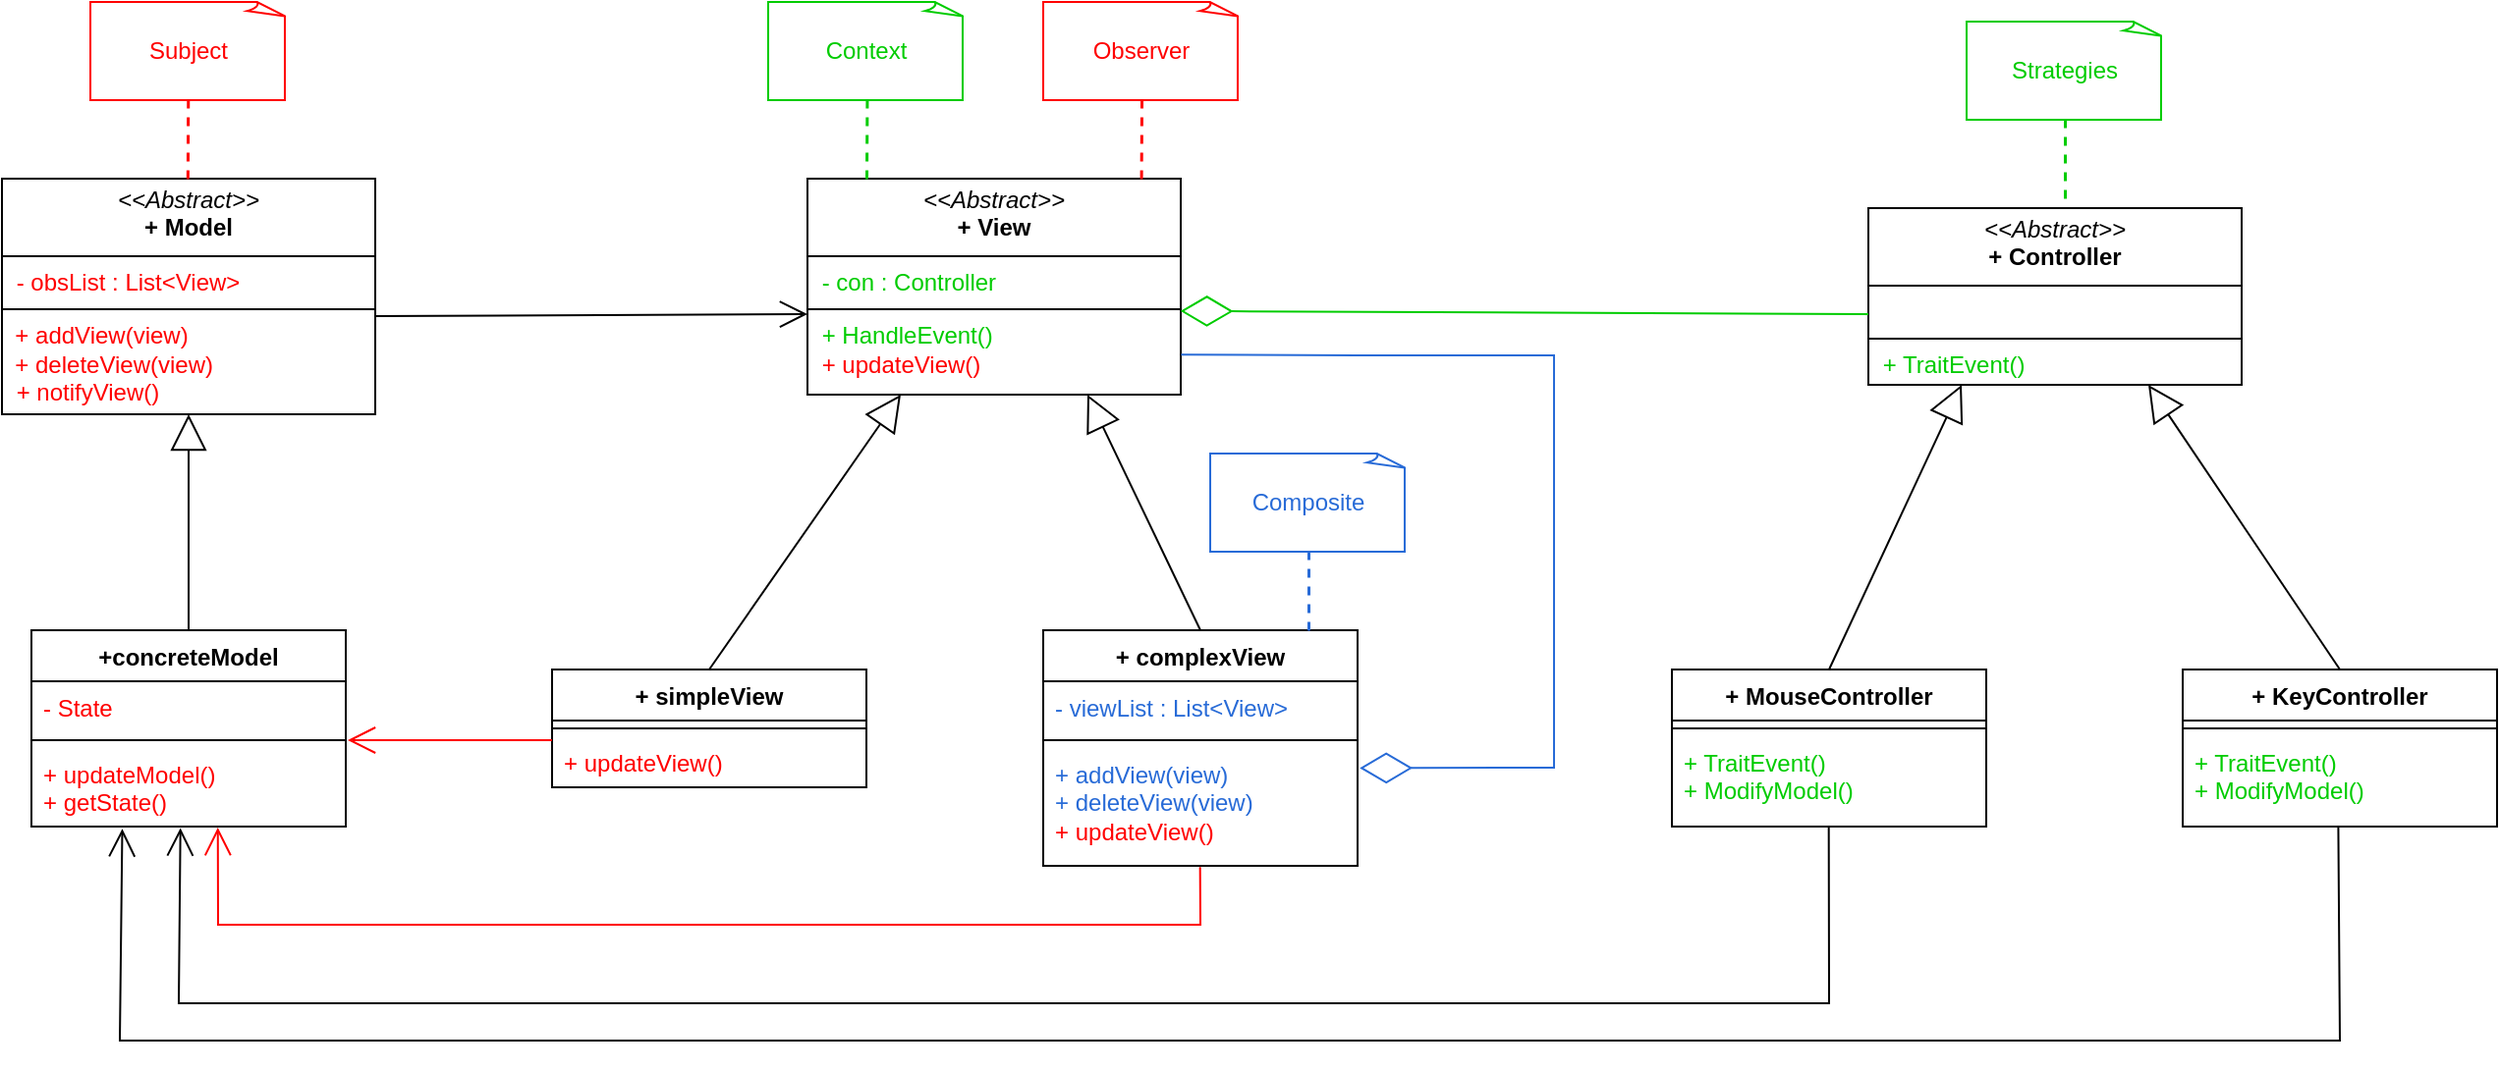 <mxfile version="26.1.1">
  <diagram name="Page-1" id="KmxJmsN7jJ88No9Szt2p">
    <mxGraphModel dx="1684" dy="720" grid="1" gridSize="10" guides="1" tooltips="1" connect="1" arrows="1" fold="1" page="1" pageScale="1" pageWidth="570" pageHeight="940" math="0" shadow="0">
      <root>
        <mxCell id="0" />
        <mxCell id="1" parent="0" />
        <mxCell id="NT1QNKUW_8lg6J9-NesQ-1" value="&lt;p style=&quot;margin:0px;margin-top:4px;text-align:center;&quot;&gt;&lt;i&gt;&amp;lt;&amp;lt;Abstract&amp;gt;&amp;gt;&lt;/i&gt;&lt;br&gt;&lt;b&gt;+ Controller&lt;/b&gt;&lt;/p&gt;&lt;hr size=&quot;1&quot; style=&quot;border-style:solid;&quot;&gt;&lt;p style=&quot;margin:0px;margin-left:4px;&quot;&gt;&lt;br&gt;&lt;/p&gt;&lt;hr size=&quot;1&quot; style=&quot;border-style:solid;&quot;&gt;&lt;p style=&quot;margin:0px;margin-left:4px;&quot;&gt;&lt;font style=&quot;color: rgb(0, 204, 0);&quot;&gt;&amp;nbsp;+ TraitEvent()&lt;/font&gt;&lt;/p&gt;" style="verticalAlign=top;align=left;overflow=fill;html=1;whiteSpace=wrap;fillColor=none;" vertex="1" parent="1">
          <mxGeometry x="520" y="115" width="190" height="90" as="geometry" />
        </mxCell>
        <mxCell id="NT1QNKUW_8lg6J9-NesQ-3" value="+ MouseController" style="swimlane;fontStyle=1;align=center;verticalAlign=top;childLayout=stackLayout;horizontal=1;startSize=26;horizontalStack=0;resizeParent=1;resizeParentMax=0;resizeLast=0;collapsible=1;marginBottom=0;whiteSpace=wrap;html=1;fillColor=none;" vertex="1" parent="1">
          <mxGeometry x="420" y="350" width="160" height="80" as="geometry" />
        </mxCell>
        <mxCell id="NT1QNKUW_8lg6J9-NesQ-5" value="" style="line;strokeWidth=1;fillColor=none;align=left;verticalAlign=middle;spacingTop=-1;spacingLeft=3;spacingRight=3;rotatable=0;labelPosition=right;points=[];portConstraint=eastwest;strokeColor=inherit;" vertex="1" parent="NT1QNKUW_8lg6J9-NesQ-3">
          <mxGeometry y="26" width="160" height="8" as="geometry" />
        </mxCell>
        <mxCell id="NT1QNKUW_8lg6J9-NesQ-6" value="&lt;font style=&quot;color: rgb(0, 204, 0);&quot;&gt;+ TraitEvent()&lt;/font&gt;&lt;div&gt;&lt;font style=&quot;color: rgb(0, 204, 0);&quot;&gt;+ ModifyModel()&lt;/font&gt;&lt;/div&gt;" style="text;strokeColor=none;fillColor=none;align=left;verticalAlign=top;spacingLeft=4;spacingRight=4;overflow=hidden;rotatable=0;points=[[0,0.5],[1,0.5]];portConstraint=eastwest;whiteSpace=wrap;html=1;" vertex="1" parent="NT1QNKUW_8lg6J9-NesQ-3">
          <mxGeometry y="34" width="160" height="46" as="geometry" />
        </mxCell>
        <mxCell id="NT1QNKUW_8lg6J9-NesQ-7" value="+ KeyController" style="swimlane;fontStyle=1;align=center;verticalAlign=top;childLayout=stackLayout;horizontal=1;startSize=26;horizontalStack=0;resizeParent=1;resizeParentMax=0;resizeLast=0;collapsible=1;marginBottom=0;whiteSpace=wrap;html=1;fillColor=none;" vertex="1" parent="1">
          <mxGeometry x="680" y="350" width="160" height="80" as="geometry" />
        </mxCell>
        <mxCell id="NT1QNKUW_8lg6J9-NesQ-8" value="" style="line;strokeWidth=1;fillColor=none;align=left;verticalAlign=middle;spacingTop=-1;spacingLeft=3;spacingRight=3;rotatable=0;labelPosition=right;points=[];portConstraint=eastwest;strokeColor=inherit;" vertex="1" parent="NT1QNKUW_8lg6J9-NesQ-7">
          <mxGeometry y="26" width="160" height="8" as="geometry" />
        </mxCell>
        <mxCell id="NT1QNKUW_8lg6J9-NesQ-9" value="&lt;font style=&quot;color: rgb(0, 204, 0);&quot;&gt;+ TraitEvent()&lt;/font&gt;&lt;div&gt;&lt;font style=&quot;color: rgb(0, 204, 0);&quot;&gt;+ ModifyModel()&lt;/font&gt;&lt;/div&gt;" style="text;strokeColor=none;fillColor=none;align=left;verticalAlign=top;spacingLeft=4;spacingRight=4;overflow=hidden;rotatable=0;points=[[0,0.5],[1,0.5]];portConstraint=eastwest;whiteSpace=wrap;html=1;" vertex="1" parent="NT1QNKUW_8lg6J9-NesQ-7">
          <mxGeometry y="34" width="160" height="46" as="geometry" />
        </mxCell>
        <mxCell id="NT1QNKUW_8lg6J9-NesQ-10" value="" style="endArrow=block;endFill=0;endSize=16;html=1;rounded=0;exitX=0.5;exitY=0;exitDx=0;exitDy=0;entryX=0.25;entryY=1;entryDx=0;entryDy=0;" edge="1" parent="1" source="NT1QNKUW_8lg6J9-NesQ-3" target="NT1QNKUW_8lg6J9-NesQ-1">
          <mxGeometry width="160" relative="1" as="geometry">
            <mxPoint x="310" y="260" as="sourcePoint" />
            <mxPoint x="470" y="260" as="targetPoint" />
          </mxGeometry>
        </mxCell>
        <mxCell id="NT1QNKUW_8lg6J9-NesQ-11" value="" style="endArrow=block;endFill=0;endSize=16;html=1;rounded=0;exitX=0.5;exitY=0;exitDx=0;exitDy=0;entryX=0.75;entryY=1;entryDx=0;entryDy=0;" edge="1" parent="1" source="NT1QNKUW_8lg6J9-NesQ-7" target="NT1QNKUW_8lg6J9-NesQ-1">
          <mxGeometry width="160" relative="1" as="geometry">
            <mxPoint x="573" y="290" as="sourcePoint" />
            <mxPoint x="510" y="200" as="targetPoint" />
          </mxGeometry>
        </mxCell>
        <mxCell id="NT1QNKUW_8lg6J9-NesQ-12" value="&lt;p style=&quot;margin:0px;margin-top:4px;text-align:center;&quot;&gt;&lt;font style=&quot;color: rgb(0, 0, 0);&quot;&gt;&lt;i style=&quot;&quot;&gt;&amp;lt;&amp;lt;Abstract&amp;gt;&amp;gt;&lt;/i&gt;&lt;br&gt;&lt;b style=&quot;&quot;&gt;+ View&lt;/b&gt;&lt;/font&gt;&lt;/p&gt;&lt;hr size=&quot;1&quot; style=&quot;border-style:solid;&quot;&gt;&lt;p style=&quot;margin:0px;margin-left:4px;&quot;&gt;&lt;font style=&quot;color: rgb(0, 204, 0);&quot;&gt;&amp;nbsp;&lt;font style=&quot;color: rgb(0, 204, 0);&quot;&gt;- con : Controller&lt;/font&gt;&lt;/font&gt;&lt;/p&gt;&lt;hr size=&quot;1&quot; style=&quot;border-style:solid;&quot;&gt;&lt;p style=&quot;margin:0px;margin-left:4px;&quot;&gt;&lt;font style=&quot;color: rgb(0, 204, 0);&quot;&gt;&amp;nbsp;+ HandleEvent()&lt;/font&gt;&lt;/p&gt;&lt;p style=&quot;margin:0px;margin-left:4px;&quot;&gt;&lt;font style=&quot;color: rgb(255, 0, 0);&quot;&gt;&amp;nbsp;+ updateView()&lt;/font&gt;&lt;/p&gt;" style="verticalAlign=top;align=left;overflow=fill;html=1;whiteSpace=wrap;fillColor=none;" vertex="1" parent="1">
          <mxGeometry x="-20" y="100" width="190" height="110" as="geometry" />
        </mxCell>
        <mxCell id="NT1QNKUW_8lg6J9-NesQ-13" value="+ simpleView" style="swimlane;fontStyle=1;align=center;verticalAlign=top;childLayout=stackLayout;horizontal=1;startSize=26;horizontalStack=0;resizeParent=1;resizeParentMax=0;resizeLast=0;collapsible=1;marginBottom=0;whiteSpace=wrap;html=1;fillColor=none;" vertex="1" parent="1">
          <mxGeometry x="-150" y="350" width="160" height="60" as="geometry" />
        </mxCell>
        <mxCell id="NT1QNKUW_8lg6J9-NesQ-15" value="" style="line;strokeWidth=1;fillColor=none;align=left;verticalAlign=middle;spacingTop=-1;spacingLeft=3;spacingRight=3;rotatable=0;labelPosition=right;points=[];portConstraint=eastwest;strokeColor=inherit;" vertex="1" parent="NT1QNKUW_8lg6J9-NesQ-13">
          <mxGeometry y="26" width="160" height="8" as="geometry" />
        </mxCell>
        <mxCell id="NT1QNKUW_8lg6J9-NesQ-16" value="&lt;font style=&quot;color: rgb(255, 0, 0);&quot;&gt;+ updateView()&lt;/font&gt;" style="text;strokeColor=none;fillColor=none;align=left;verticalAlign=top;spacingLeft=4;spacingRight=4;overflow=hidden;rotatable=0;points=[[0,0.5],[1,0.5]];portConstraint=eastwest;whiteSpace=wrap;html=1;" vertex="1" parent="NT1QNKUW_8lg6J9-NesQ-13">
          <mxGeometry y="34" width="160" height="26" as="geometry" />
        </mxCell>
        <mxCell id="NT1QNKUW_8lg6J9-NesQ-17" value="+ complexView" style="swimlane;fontStyle=1;align=center;verticalAlign=top;childLayout=stackLayout;horizontal=1;startSize=26;horizontalStack=0;resizeParent=1;resizeParentMax=0;resizeLast=0;collapsible=1;marginBottom=0;whiteSpace=wrap;html=1;fillColor=none;" vertex="1" parent="1">
          <mxGeometry x="100" y="330" width="160" height="120" as="geometry" />
        </mxCell>
        <mxCell id="NT1QNKUW_8lg6J9-NesQ-18" value="&lt;font style=&quot;color: light-dark(rgb(40, 107, 215), rgb(237, 237, 237));&quot;&gt;- viewList : List&amp;lt;View&amp;gt;&lt;/font&gt;" style="text;strokeColor=none;fillColor=none;align=left;verticalAlign=top;spacingLeft=4;spacingRight=4;overflow=hidden;rotatable=0;points=[[0,0.5],[1,0.5]];portConstraint=eastwest;whiteSpace=wrap;html=1;" vertex="1" parent="NT1QNKUW_8lg6J9-NesQ-17">
          <mxGeometry y="26" width="160" height="26" as="geometry" />
        </mxCell>
        <mxCell id="NT1QNKUW_8lg6J9-NesQ-19" value="" style="line;strokeWidth=1;fillColor=none;align=left;verticalAlign=middle;spacingTop=-1;spacingLeft=3;spacingRight=3;rotatable=0;labelPosition=right;points=[];portConstraint=eastwest;strokeColor=inherit;" vertex="1" parent="NT1QNKUW_8lg6J9-NesQ-17">
          <mxGeometry y="52" width="160" height="8" as="geometry" />
        </mxCell>
        <mxCell id="NT1QNKUW_8lg6J9-NesQ-20" value="&lt;div&gt;&lt;font style=&quot;color: rgb(40, 107, 215);&quot;&gt;+ addView(view)&lt;/font&gt;&lt;/div&gt;&lt;div&gt;&lt;font style=&quot;color: rgb(40, 107, 215);&quot;&gt;+ deleteView(view)&lt;/font&gt;&lt;/div&gt;&lt;font style=&quot;color: rgb(255, 0, 0);&quot;&gt;+ updateView()&lt;/font&gt;" style="text;strokeColor=none;fillColor=none;align=left;verticalAlign=top;spacingLeft=4;spacingRight=4;overflow=hidden;rotatable=0;points=[[0,0.5],[1,0.5]];portConstraint=eastwest;whiteSpace=wrap;html=1;" vertex="1" parent="NT1QNKUW_8lg6J9-NesQ-17">
          <mxGeometry y="60" width="160" height="60" as="geometry" />
        </mxCell>
        <mxCell id="NT1QNKUW_8lg6J9-NesQ-21" value="&lt;p style=&quot;margin:0px;margin-top:4px;text-align:center;&quot;&gt;&lt;i&gt;&amp;lt;&amp;lt;Abstract&amp;gt;&amp;gt;&lt;/i&gt;&lt;br&gt;&lt;b&gt;+ Model&lt;/b&gt;&lt;/p&gt;&lt;hr size=&quot;1&quot; style=&quot;border-style:solid;&quot;&gt;&lt;p style=&quot;margin:0px;margin-left:4px;&quot;&gt;&lt;font style=&quot;color: rgb(255, 0, 0);&quot;&gt;&amp;nbsp;- obsList : List&amp;lt;View&amp;gt;&lt;/font&gt;&lt;/p&gt;&lt;hr size=&quot;1&quot; style=&quot;border-style:solid;&quot;&gt;&lt;div&gt;&amp;nbsp; &lt;font style=&quot;color: rgb(255, 0, 0);&quot;&gt;+ addView(view)&lt;/font&gt;&lt;/div&gt;&lt;div&gt;&lt;font style=&quot;color: rgb(255, 0, 0);&quot;&gt;&amp;nbsp; + deleteView(view)&lt;/font&gt;&lt;/div&gt;&lt;p style=&quot;margin:0px;margin-left:4px;&quot;&gt;&lt;font style=&quot;color: rgb(255, 0, 0);&quot;&gt;&amp;nbsp;+ notifyView()&lt;/font&gt;&lt;/p&gt;" style="verticalAlign=top;align=left;overflow=fill;html=1;whiteSpace=wrap;fillColor=none;" vertex="1" parent="1">
          <mxGeometry x="-430" y="100" width="190" height="120" as="geometry" />
        </mxCell>
        <mxCell id="NT1QNKUW_8lg6J9-NesQ-23" value="&lt;div style=&quot;text-align: start;&quot;&gt;&lt;span style=&quot;background-color: transparent; color: light-dark(rgb(0, 0, 0), rgb(255, 255, 255));&quot;&gt;+concreteModel&lt;/span&gt;&lt;/div&gt;" style="swimlane;fontStyle=1;align=center;verticalAlign=top;childLayout=stackLayout;horizontal=1;startSize=26;horizontalStack=0;resizeParent=1;resizeParentMax=0;resizeLast=0;collapsible=1;marginBottom=0;whiteSpace=wrap;html=1;fillColor=none;" vertex="1" parent="1">
          <mxGeometry x="-415" y="330" width="160" height="100" as="geometry" />
        </mxCell>
        <mxCell id="NT1QNKUW_8lg6J9-NesQ-24" value="&lt;font style=&quot;color: rgb(255, 0, 0);&quot;&gt;- State&lt;/font&gt;" style="text;strokeColor=none;fillColor=none;align=left;verticalAlign=top;spacingLeft=4;spacingRight=4;overflow=hidden;rotatable=0;points=[[0,0.5],[1,0.5]];portConstraint=eastwest;whiteSpace=wrap;html=1;" vertex="1" parent="NT1QNKUW_8lg6J9-NesQ-23">
          <mxGeometry y="26" width="160" height="26" as="geometry" />
        </mxCell>
        <mxCell id="NT1QNKUW_8lg6J9-NesQ-25" value="" style="line;strokeWidth=1;fillColor=none;align=left;verticalAlign=middle;spacingTop=-1;spacingLeft=3;spacingRight=3;rotatable=0;labelPosition=right;points=[];portConstraint=eastwest;strokeColor=inherit;" vertex="1" parent="NT1QNKUW_8lg6J9-NesQ-23">
          <mxGeometry y="52" width="160" height="8" as="geometry" />
        </mxCell>
        <mxCell id="NT1QNKUW_8lg6J9-NesQ-26" value="&lt;font style=&quot;color: rgb(255, 0, 0);&quot;&gt;+ updateModel()&lt;/font&gt;&lt;div&gt;&lt;font style=&quot;color: rgb(255, 0, 0);&quot;&gt;+ getState()&lt;/font&gt;&lt;/div&gt;" style="text;strokeColor=none;fillColor=none;align=left;verticalAlign=top;spacingLeft=4;spacingRight=4;overflow=hidden;rotatable=0;points=[[0,0.5],[1,0.5]];portConstraint=eastwest;whiteSpace=wrap;html=1;" vertex="1" parent="NT1QNKUW_8lg6J9-NesQ-23">
          <mxGeometry y="60" width="160" height="40" as="geometry" />
        </mxCell>
        <mxCell id="NT1QNKUW_8lg6J9-NesQ-28" value="" style="endArrow=block;endFill=0;endSize=16;html=1;rounded=0;exitX=0.5;exitY=0;exitDx=0;exitDy=0;entryX=0.25;entryY=1;entryDx=0;entryDy=0;" edge="1" parent="1" source="NT1QNKUW_8lg6J9-NesQ-13" target="NT1QNKUW_8lg6J9-NesQ-12">
          <mxGeometry width="160" relative="1" as="geometry">
            <mxPoint x="-78" y="330" as="sourcePoint" />
            <mxPoint x="10" y="255" as="targetPoint" />
          </mxGeometry>
        </mxCell>
        <mxCell id="NT1QNKUW_8lg6J9-NesQ-29" value="" style="endArrow=block;endFill=0;endSize=16;html=1;rounded=0;exitX=0.5;exitY=0;exitDx=0;exitDy=0;entryX=0.75;entryY=1;entryDx=0;entryDy=0;" edge="1" parent="1" source="NT1QNKUW_8lg6J9-NesQ-17" target="NT1QNKUW_8lg6J9-NesQ-12">
          <mxGeometry width="160" relative="1" as="geometry">
            <mxPoint x="38" y="360" as="sourcePoint" />
            <mxPoint x="-60" y="220" as="targetPoint" />
          </mxGeometry>
        </mxCell>
        <mxCell id="NT1QNKUW_8lg6J9-NesQ-30" value="" style="endArrow=block;endFill=0;endSize=16;html=1;rounded=0;exitX=0.5;exitY=0;exitDx=0;exitDy=0;entryX=0.5;entryY=1;entryDx=0;entryDy=0;" edge="1" parent="1" source="NT1QNKUW_8lg6J9-NesQ-23" target="NT1QNKUW_8lg6J9-NesQ-21">
          <mxGeometry width="160" relative="1" as="geometry">
            <mxPoint x="-60" y="360" as="sourcePoint" />
            <mxPoint x="38" y="220" as="targetPoint" />
          </mxGeometry>
        </mxCell>
        <mxCell id="NT1QNKUW_8lg6J9-NesQ-32" value="" style="endArrow=open;endFill=1;endSize=12;html=1;rounded=0;" edge="1" parent="1">
          <mxGeometry width="160" relative="1" as="geometry">
            <mxPoint x="-240" y="170" as="sourcePoint" />
            <mxPoint x="-20" y="169" as="targetPoint" />
          </mxGeometry>
        </mxCell>
        <mxCell id="NT1QNKUW_8lg6J9-NesQ-33" value="" style="endArrow=diamondThin;endFill=0;endSize=24;html=1;rounded=0;entryX=0.999;entryY=0.613;entryDx=0;entryDy=0;entryPerimeter=0;strokeColor=#00CC00;" edge="1" parent="1" target="NT1QNKUW_8lg6J9-NesQ-12">
          <mxGeometry width="160" relative="1" as="geometry">
            <mxPoint x="520" y="169" as="sourcePoint" />
            <mxPoint x="38" y="220" as="targetPoint" />
          </mxGeometry>
        </mxCell>
        <mxCell id="NT1QNKUW_8lg6J9-NesQ-35" value="" style="endArrow=diamondThin;endFill=0;endSize=24;html=1;rounded=0;entryX=1.007;entryY=0.17;entryDx=0;entryDy=0;entryPerimeter=0;exitX=1.001;exitY=0.815;exitDx=0;exitDy=0;exitPerimeter=0;fillColor=#b1ddf0;strokeColor=#286BD7;" edge="1" parent="1" source="NT1QNKUW_8lg6J9-NesQ-12" target="NT1QNKUW_8lg6J9-NesQ-20">
          <mxGeometry width="160" relative="1" as="geometry">
            <mxPoint x="360" y="190" as="sourcePoint" />
            <mxPoint x="270" y="390" as="targetPoint" />
            <Array as="points">
              <mxPoint x="260" y="190" />
              <mxPoint x="360" y="190" />
              <mxPoint x="360" y="400" />
            </Array>
          </mxGeometry>
        </mxCell>
        <mxCell id="NT1QNKUW_8lg6J9-NesQ-36" value="" style="endArrow=open;endFill=1;endSize=12;html=1;rounded=0;strokeColor=#FF0000;" edge="1" parent="1">
          <mxGeometry width="160" relative="1" as="geometry">
            <mxPoint x="-150" y="386" as="sourcePoint" />
            <mxPoint x="-254" y="386" as="targetPoint" />
          </mxGeometry>
        </mxCell>
        <mxCell id="NT1QNKUW_8lg6J9-NesQ-37" value="" style="endArrow=open;endFill=1;endSize=12;html=1;rounded=0;entryX=0.593;entryY=1.014;entryDx=0;entryDy=0;entryPerimeter=0;exitX=0.499;exitY=1.01;exitDx=0;exitDy=0;exitPerimeter=0;strokeColor=#FF0000;" edge="1" parent="1" source="NT1QNKUW_8lg6J9-NesQ-20" target="NT1QNKUW_8lg6J9-NesQ-26">
          <mxGeometry width="160" relative="1" as="geometry">
            <mxPoint x="120" y="480" as="sourcePoint" />
            <mxPoint x="20" y="469" as="targetPoint" />
            <Array as="points">
              <mxPoint x="180" y="480" />
              <mxPoint x="-100" y="480" />
              <mxPoint x="-320" y="480" />
            </Array>
          </mxGeometry>
        </mxCell>
        <mxCell id="NT1QNKUW_8lg6J9-NesQ-38" value="" style="endArrow=open;endFill=1;endSize=12;html=1;rounded=0;entryX=0.474;entryY=1.019;entryDx=0;entryDy=0;entryPerimeter=0;exitX=0.499;exitY=1.011;exitDx=0;exitDy=0;exitPerimeter=0;" edge="1" parent="1" source="NT1QNKUW_8lg6J9-NesQ-6" target="NT1QNKUW_8lg6J9-NesQ-26">
          <mxGeometry width="160" relative="1" as="geometry">
            <mxPoint x="500" y="441" as="sourcePoint" />
            <mxPoint y="421" as="targetPoint" />
            <Array as="points">
              <mxPoint x="500" y="520" />
              <mxPoint x="220" y="520" />
              <mxPoint x="-340" y="520" />
            </Array>
          </mxGeometry>
        </mxCell>
        <mxCell id="NT1QNKUW_8lg6J9-NesQ-39" value="" style="endArrow=open;endFill=1;endSize=12;html=1;rounded=0;entryX=0.289;entryY=1.029;entryDx=0;entryDy=0;entryPerimeter=0;exitX=0.495;exitY=0.993;exitDx=0;exitDy=0;exitPerimeter=0;" edge="1" parent="1" source="NT1QNKUW_8lg6J9-NesQ-9" target="NT1QNKUW_8lg6J9-NesQ-26">
          <mxGeometry width="160" relative="1" as="geometry">
            <mxPoint x="760" y="450" as="sourcePoint" />
            <mxPoint x="-79" y="450" as="targetPoint" />
            <Array as="points">
              <mxPoint x="760" y="539" />
              <mxPoint x="480" y="539" />
              <mxPoint x="-370" y="539" />
            </Array>
          </mxGeometry>
        </mxCell>
        <mxCell id="NT1QNKUW_8lg6J9-NesQ-40" value="&lt;font style=&quot;color: rgb(255, 0, 0);&quot;&gt;Observer&lt;/font&gt;" style="whiteSpace=wrap;html=1;shape=mxgraph.basic.document;fillColor=none;strokeColor=#FF0000;" vertex="1" parent="1">
          <mxGeometry x="100" y="10" width="100" height="50" as="geometry" />
        </mxCell>
        <mxCell id="NT1QNKUW_8lg6J9-NesQ-41" value="&lt;font color=&quot;#ff0000&quot;&gt;Subject&lt;/font&gt;" style="whiteSpace=wrap;html=1;shape=mxgraph.basic.document;fillColor=none;strokeColor=#FF0000;" vertex="1" parent="1">
          <mxGeometry x="-385" y="10" width="100" height="50" as="geometry" />
        </mxCell>
        <mxCell id="NT1QNKUW_8lg6J9-NesQ-42" value="&lt;font color=&quot;#00cc00&quot;&gt;Context&lt;/font&gt;" style="whiteSpace=wrap;html=1;shape=mxgraph.basic.document;fillColor=none;strokeColor=#00CC00;" vertex="1" parent="1">
          <mxGeometry x="-40" y="10" width="100" height="50" as="geometry" />
        </mxCell>
        <mxCell id="NT1QNKUW_8lg6J9-NesQ-43" value="&lt;font color=&quot;#00cc00&quot;&gt;Strategies&lt;/font&gt;" style="whiteSpace=wrap;html=1;shape=mxgraph.basic.document;fillColor=none;strokeColor=#00CC00;" vertex="1" parent="1">
          <mxGeometry x="570" y="20" width="100" height="50" as="geometry" />
        </mxCell>
        <mxCell id="NT1QNKUW_8lg6J9-NesQ-44" value="&lt;font color=&quot;#286bd7&quot;&gt;Composite&lt;/font&gt;" style="whiteSpace=wrap;html=1;shape=mxgraph.basic.document;fillColor=none;strokeColor=#286BD7;" vertex="1" parent="1">
          <mxGeometry x="185" y="240" width="100" height="50" as="geometry" />
        </mxCell>
        <mxCell id="NT1QNKUW_8lg6J9-NesQ-45" value="" style="endArrow=none;html=1;strokeColor=#286BD7;bendable=1;rounded=0;endFill=0;endSize=4;startArrow=none;startFill=0;startSize=4;jumpStyle=none;jumpSize=0;targetPerimeterSpacing=15;dashed=1;strokeWidth=1.5;entryX=0.5;entryY=1;entryDx=0;entryDy=0;entryPerimeter=0;" edge="1" parent="1" target="NT1QNKUW_8lg6J9-NesQ-44">
          <mxGeometry width="50" height="50" relative="1" as="geometry">
            <mxPoint x="235" y="330" as="sourcePoint" />
            <mxPoint x="200" y="270" as="targetPoint" />
          </mxGeometry>
        </mxCell>
        <mxCell id="NT1QNKUW_8lg6J9-NesQ-46" value="" style="endArrow=none;html=1;strokeColor=#00CC00;bendable=0;rounded=0;endFill=0;endSize=4;startArrow=none;startFill=0;startSize=4;jumpStyle=none;jumpSize=0;targetPerimeterSpacing=15;dashed=1;strokeWidth=1.5;entryX=0.5;entryY=1;entryDx=0;entryDy=0;entryPerimeter=0;" edge="1" parent="1" target="NT1QNKUW_8lg6J9-NesQ-43">
          <mxGeometry width="50" height="50" relative="1" as="geometry">
            <mxPoint x="620" y="110" as="sourcePoint" />
            <mxPoint x="619.78" y="75" as="targetPoint" />
          </mxGeometry>
        </mxCell>
        <mxCell id="NT1QNKUW_8lg6J9-NesQ-47" value="" style="endArrow=none;html=1;strokeColor=#00CC00;bendable=0;rounded=0;endFill=0;endSize=4;startArrow=none;startFill=0;startSize=4;jumpStyle=none;jumpSize=0;targetPerimeterSpacing=15;dashed=1;strokeWidth=1.5;entryX=0.5;entryY=1;entryDx=0;entryDy=0;entryPerimeter=0;" edge="1" parent="1">
          <mxGeometry width="50" height="50" relative="1" as="geometry">
            <mxPoint x="10" y="100" as="sourcePoint" />
            <mxPoint x="10.22" y="60" as="targetPoint" />
          </mxGeometry>
        </mxCell>
        <mxCell id="NT1QNKUW_8lg6J9-NesQ-48" value="" style="endArrow=none;html=1;strokeColor=#FF0000;bendable=0;rounded=0;endFill=0;endSize=4;startArrow=none;startFill=0;startSize=4;jumpStyle=none;jumpSize=0;targetPerimeterSpacing=15;dashed=1;strokeWidth=1.5;entryX=0.5;entryY=1;entryDx=0;entryDy=0;entryPerimeter=0;" edge="1" parent="1">
          <mxGeometry width="50" height="50" relative="1" as="geometry">
            <mxPoint x="149.8" y="100" as="sourcePoint" />
            <mxPoint x="150.02" y="60" as="targetPoint" />
          </mxGeometry>
        </mxCell>
        <mxCell id="NT1QNKUW_8lg6J9-NesQ-49" value="" style="endArrow=none;html=1;strokeColor=#FF0000;bendable=0;rounded=0;endFill=0;endSize=4;startArrow=none;startFill=0;startSize=4;jumpStyle=none;jumpSize=0;targetPerimeterSpacing=15;dashed=1;strokeWidth=1.5;entryX=0.5;entryY=1;entryDx=0;entryDy=0;entryPerimeter=0;" edge="1" parent="1">
          <mxGeometry width="50" height="50" relative="1" as="geometry">
            <mxPoint x="-335.59" y="100" as="sourcePoint" />
            <mxPoint x="-335.37" y="60" as="targetPoint" />
          </mxGeometry>
        </mxCell>
      </root>
    </mxGraphModel>
  </diagram>
</mxfile>
